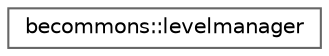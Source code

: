 digraph "Graphical Class Hierarchy"
{
 // LATEX_PDF_SIZE
  bgcolor="transparent";
  edge [fontname=Helvetica,fontsize=10,labelfontname=Helvetica,labelfontsize=10];
  node [fontname=Helvetica,fontsize=10,shape=box,height=0.2,width=0.4];
  rankdir="LR";
  Node0 [id="Node000000",label="becommons::levelmanager",height=0.2,width=0.4,color="grey40", fillcolor="white", style="filled",URL="$classbecommons_1_1levelmanager.html",tooltip=" "];
}
